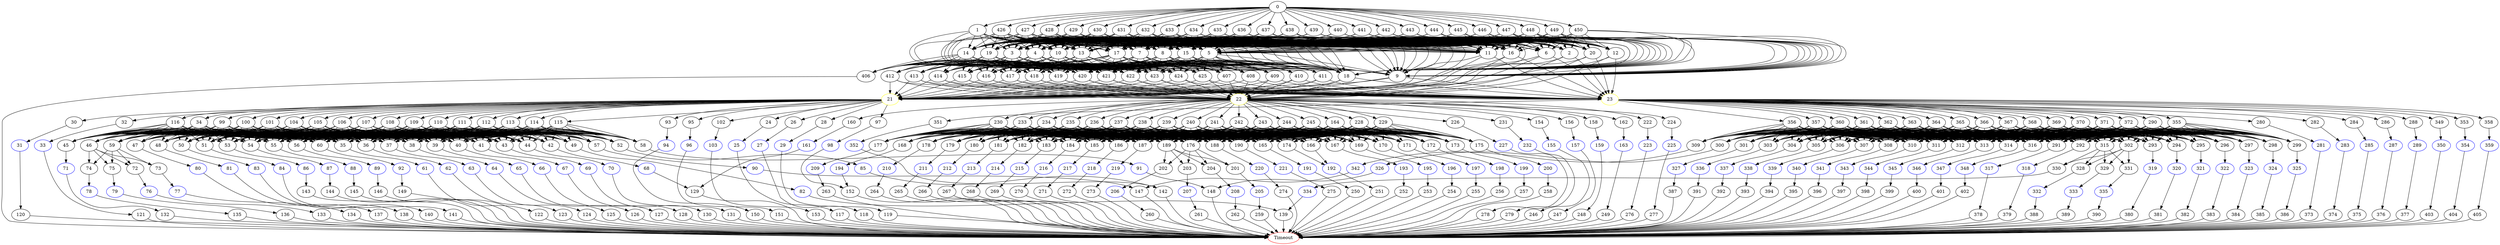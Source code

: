 digraph G {
	0 -> 1;
	0 -> 426;
	0 -> 427;
	0 -> 428;
	0 -> 429;
	0 -> 430;
	0 -> 431;
	0 -> 432;
	0 -> 433;
	0 -> 434;
	0 -> 435;
	0 -> 436;
	0 -> 437;
	0 -> 438;
	0 -> 439;
	0 -> 440;
	0 -> 441;
	0 -> 442;
	0 -> 443;
	0 -> 444;
	0 -> 445;
	0 -> 446;
	0 -> 447;
	0 -> 448;
	0 -> 449;
	0 -> 450;
	1 -> 2;
	1 -> 3;
	1 -> 4;
	1 -> 5;
	1 -> 6;
	1 -> 7;
	1 -> 8;
	1 -> 9;
	1 -> 10;
	1 -> 11;
	1 -> 12;
	1 -> 13;
	1 -> 14;
	1 -> 15;
	1 -> 16;
	1 -> 17;
	1 -> 18;
	1 -> 19;
	1 -> 20;
	2 -> "21";
21 [color=yellow];
	2 -> "22";
22 [color=yellow];
	2 -> "23";
23 [color=yellow];
	3 -> 406;
	3 -> 407;
	3 -> 408;
	3 -> 409;
	3 -> 410;
	3 -> 411;
	3 -> 412;
	3 -> 413;
	3 -> 414;
	3 -> 415;
	3 -> 416;
	3 -> 417;
	3 -> 418;
	3 -> 419;
	3 -> 420;
	3 -> 421;
	3 -> 422;
	3 -> 423;
	3 -> 424;
	3 -> 425;
	4 -> 406;
	4 -> 407;
	4 -> 408;
	4 -> 409;
	4 -> 410;
	4 -> 411;
	4 -> 412;
	4 -> 413;
	4 -> 414;
	4 -> 415;
	4 -> 416;
	4 -> 417;
	4 -> 418;
	4 -> 419;
	4 -> 420;
	4 -> 421;
	4 -> 422;
	4 -> 423;
	4 -> 424;
	4 -> 425;
	5 -> 9;
	5 -> 18;
	5 -> 406;
	5 -> 407;
	5 -> 408;
	5 -> 409;
	5 -> 410;
	5 -> 411;
	5 -> 412;
	5 -> 413;
	5 -> 414;
	5 -> 415;
	5 -> 416;
	5 -> 417;
	5 -> 418;
	5 -> 419;
	5 -> 420;
	5 -> 421;
	5 -> 422;
	5 -> 423;
	5 -> 424;
	5 -> 425;
	6 -> "21";
21 [color=yellow];
	6 -> "22";
22 [color=yellow];
	6 -> "23";
23 [color=yellow];
	7 -> 9;
	7 -> 18;
	7 -> 406;
	7 -> 407;
	7 -> 408;
	7 -> 409;
	7 -> 410;
	7 -> 411;
	7 -> 412;
	7 -> 413;
	7 -> 414;
	7 -> 415;
	7 -> 416;
	7 -> 417;
	7 -> 418;
	7 -> 419;
	7 -> 420;
	7 -> 421;
	7 -> 422;
	7 -> 423;
	7 -> 424;
	7 -> 425;
	8 -> 9;
	8 -> 18;
	8 -> 406;
	8 -> 407;
	8 -> 408;
	8 -> 409;
	8 -> 410;
	8 -> 411;
	8 -> 412;
	8 -> 413;
	8 -> 414;
	8 -> 415;
	8 -> 416;
	8 -> 417;
	8 -> 418;
	8 -> 419;
	8 -> 420;
	8 -> 421;
	8 -> 422;
	8 -> 423;
	8 -> 424;
	8 -> 425;
	9 -> "21";
21 [color=yellow];
	9 -> "22";
22 [color=yellow];
	9 -> "23";
23 [color=yellow];
	10 -> 406;
	10 -> 407;
	10 -> 408;
	10 -> 409;
	10 -> 410;
	10 -> 411;
	10 -> 412;
	10 -> 413;
	10 -> 414;
	10 -> 415;
	10 -> 416;
	10 -> 417;
	10 -> 418;
	10 -> 419;
	10 -> 420;
	10 -> 421;
	10 -> 422;
	10 -> 423;
	10 -> 424;
	10 -> 425;
	11 -> "21";
21 [color=yellow];
	11 -> "22";
22 [color=yellow];
	11 -> "23";
23 [color=yellow];
	12 -> "21";
21 [color=yellow];
	12 -> "22";
22 [color=yellow];
	12 -> "23";
23 [color=yellow];
	13 -> 406;
	13 -> 407;
	13 -> 408;
	13 -> 409;
	13 -> 410;
	13 -> 411;
	13 -> 412;
	13 -> 413;
	13 -> 414;
	13 -> 415;
	13 -> 416;
	13 -> 417;
	13 -> 418;
	13 -> 419;
	13 -> 420;
	13 -> 421;
	13 -> 422;
	13 -> 423;
	13 -> 424;
	13 -> 425;
	14 -> 406;
	14 -> 407;
	14 -> 408;
	14 -> 409;
	14 -> 410;
	14 -> 411;
	14 -> 412;
	14 -> 413;
	14 -> 414;
	14 -> 415;
	14 -> 416;
	14 -> 417;
	14 -> 418;
	14 -> 419;
	14 -> 420;
	14 -> 421;
	14 -> 422;
	14 -> 423;
	14 -> 424;
	14 -> 425;
	15 -> 9;
	15 -> 18;
	15 -> 406;
	15 -> 407;
	15 -> 408;
	15 -> 409;
	15 -> 410;
	15 -> 411;
	15 -> 412;
	15 -> 413;
	15 -> 414;
	15 -> 415;
	15 -> 416;
	15 -> 417;
	15 -> 418;
	15 -> 419;
	15 -> 420;
	15 -> 421;
	15 -> 422;
	15 -> 423;
	15 -> 424;
	15 -> 425;
	16 -> "21";
21 [color=yellow];
	16 -> "22";
22 [color=yellow];
	16 -> "23";
23 [color=yellow];
	17 -> 9;
	17 -> 18;
	17 -> 406;
	17 -> 407;
	17 -> 408;
	17 -> 409;
	17 -> 410;
	17 -> 411;
	17 -> 412;
	17 -> 413;
	17 -> 414;
	17 -> 415;
	17 -> 416;
	17 -> 417;
	17 -> 418;
	17 -> 419;
	17 -> 420;
	17 -> 421;
	17 -> 422;
	17 -> 423;
	17 -> 424;
	17 -> 425;
	18 -> "21";
21 [color=yellow];
	18 -> "22";
22 [color=yellow];
	18 -> "23";
23 [color=yellow];
	19 -> 406;
	19 -> 407;
	19 -> 408;
	19 -> 409;
	19 -> 410;
	19 -> 411;
	19 -> 412;
	19 -> 413;
	19 -> 414;
	19 -> 415;
	19 -> 416;
	19 -> 417;
	19 -> 418;
	19 -> 419;
	19 -> 420;
	19 -> 421;
	19 -> 422;
	19 -> 423;
	19 -> 424;
	19 -> 425;
	20 -> "21";
21 [color=yellow];
	20 -> "22";
22 [color=yellow];
	20 -> "23";
23 [color=yellow];
	21 -> 24;
	21 -> 26;
	21 -> 28;
	21 -> 30;
	21 -> 32;
	21 -> 34;
	21 -> 93;
	21 -> 95;
	21 -> 97;
	21 -> 99;
	21 -> 100;
	21 -> 101;
	21 -> 102;
	21 -> 104;
	21 -> 105;
	21 -> 106;
	21 -> 107;
	21 -> 108;
	21 -> 109;
	21 -> 110;
	21 -> 111;
	21 -> 112;
	21 -> 113;
	21 -> 114;
	21 -> 115;
	21 -> 116;
	22 -> 154;
	22 -> 156;
	22 -> 158;
	22 -> 160;
	22 -> 162;
	22 -> 164;
	22 -> 222;
	22 -> 224;
	22 -> 226;
	22 -> 228;
	22 -> 229;
	22 -> 230;
	22 -> 231;
	22 -> 233;
	22 -> 234;
	22 -> 235;
	22 -> 236;
	22 -> 237;
	22 -> 238;
	22 -> 239;
	22 -> 240;
	22 -> 241;
	22 -> 242;
	22 -> 243;
	22 -> 244;
	22 -> 245;
	23 -> 280;
	23 -> 282;
	23 -> 284;
	23 -> 286;
	23 -> 288;
	23 -> 290;
	23 -> 349;
	23 -> 351;
	23 -> 353;
	23 -> 355;
	23 -> 356;
	23 -> 357;
	23 -> 358;
	23 -> 360;
	23 -> 361;
	23 -> 362;
	23 -> 363;
	23 -> 364;
	23 -> 365;
	23 -> 366;
	23 -> 367;
	23 -> 368;
	23 -> 369;
	23 -> 370;
	23 -> 371;
	23 -> 372;
	24 -> "25";
25 [color=blue];
	25 -> 117;
	26 -> "27";
27 [color=blue];
	27 -> 118;
	28 -> "29";
29 [color=blue];
	29 -> 119;
	30 -> "31";
31 [color=blue];
	31 -> 120;
	32 -> "33";
33 [color=blue];
	33 -> 121;
	34 -> 35;
	34 -> 36;
	34 -> 37;
	34 -> 38;
	34 -> 39;
	34 -> 40;
	34 -> 41;
	34 -> 42;
	34 -> 43;
	34 -> 44;
	34 -> 45;
	34 -> 46;
	34 -> 47;
	34 -> 48;
	34 -> 49;
	34 -> 50;
	34 -> 51;
	34 -> 52;
	34 -> 53;
	34 -> 54;
	34 -> 55;
	34 -> 56;
	34 -> 57;
	34 -> 58;
	34 -> 59;
	34 -> 60;
	35 -> "61";
61 [color=blue];
	36 -> "62";
62 [color=blue];
	37 -> "63";
63 [color=blue];
	38 -> "64";
64 [color=blue];
	39 -> "65";
65 [color=blue];
	40 -> "66";
66 [color=blue];
	41 -> "67";
67 [color=blue];
	42 -> "68";
68 [color=blue];
	43 -> "69";
69 [color=blue];
	44 -> "70";
70 [color=blue];
	45 -> "71";
71 [color=blue];
	46 -> 72;
	46 -> 73;
	46 -> 74;
	46 -> 75;
	47 -> "80";
80 [color=blue];
	48 -> "81";
81 [color=blue];
	49 -> "82";
82 [color=blue];
	50 -> "83";
83 [color=blue];
	51 -> "84";
84 [color=blue];
	52 -> "85";
85 [color=blue];
	53 -> "86";
86 [color=blue];
	54 -> "87";
87 [color=blue];
	55 -> "88";
88 [color=blue];
	56 -> "89";
89 [color=blue];
	57 -> "90";
90 [color=blue];
	58 -> "91";
91 [color=blue];
	59 -> 72;
	59 -> 73;
	59 -> 74;
	59 -> 75;
	60 -> "92";
92 [color=blue];
	61 -> 122;
	62 -> 123;
	63 -> 124;
	64 -> 125;
	65 -> 126;
	66 -> 127;
	67 -> 128;
	68 -> 129;
	69 -> 130;
	70 -> 131;
	71 -> 132;
	72 -> "76";
76 [color=blue];
	73 -> "77";
77 [color=blue];
	74 -> "78";
78 [color=blue];
	75 -> "79";
79 [color=blue];
	76 -> 133;
	77 -> 134;
	78 -> 135;
	79 -> 136;
	80 -> 137;
	81 -> 138;
	82 -> 139;
	83 -> 140;
	84 -> 141;
	85 -> 142;
	86 -> 143;
	87 -> 144;
	88 -> 145;
	89 -> 146;
	90 -> 147;
	91 -> 148;
	92 -> 149;
	93 -> "94";
94 [color=blue];
	94 -> 150;
	95 -> "96";
96 [color=blue];
	96 -> 151;
	97 -> "98";
98 [color=blue];
	98 -> 152;
	99 -> 35;
	99 -> 36;
	99 -> 37;
	99 -> 38;
	99 -> 39;
	99 -> 40;
	99 -> 41;
	99 -> 42;
	99 -> 43;
	99 -> 44;
	99 -> 45;
	99 -> 46;
	99 -> 47;
	99 -> 48;
	99 -> 49;
	99 -> 50;
	99 -> 51;
	99 -> 52;
	99 -> 53;
	99 -> 54;
	99 -> 55;
	99 -> 56;
	99 -> 57;
	99 -> 58;
	99 -> 59;
	99 -> 60;
	100 -> 35;
	100 -> 36;
	100 -> 37;
	100 -> 38;
	100 -> 39;
	100 -> 40;
	100 -> 41;
	100 -> 42;
	100 -> 43;
	100 -> 44;
	100 -> 45;
	100 -> 46;
	100 -> 47;
	100 -> 48;
	100 -> 49;
	100 -> 50;
	100 -> 51;
	100 -> 52;
	100 -> 53;
	100 -> 54;
	100 -> 55;
	100 -> 56;
	100 -> 57;
	100 -> 58;
	100 -> 59;
	100 -> 60;
	101 -> 35;
	101 -> 36;
	101 -> 37;
	101 -> 38;
	101 -> 39;
	101 -> 40;
	101 -> 41;
	101 -> 42;
	101 -> 43;
	101 -> 44;
	101 -> 45;
	101 -> 46;
	101 -> 47;
	101 -> 48;
	101 -> 49;
	101 -> 50;
	101 -> 51;
	101 -> 52;
	101 -> 53;
	101 -> 54;
	101 -> 55;
	101 -> 56;
	101 -> 57;
	101 -> 58;
	101 -> 59;
	101 -> 60;
	102 -> "103";
103 [color=blue];
	103 -> 153;
	104 -> 35;
	104 -> 36;
	104 -> 37;
	104 -> 38;
	104 -> 39;
	104 -> 40;
	104 -> 41;
	104 -> 42;
	104 -> 43;
	104 -> 44;
	104 -> 45;
	104 -> 46;
	104 -> 47;
	104 -> 48;
	104 -> 49;
	104 -> 50;
	104 -> 51;
	104 -> 52;
	104 -> 53;
	104 -> 54;
	104 -> 55;
	104 -> 56;
	104 -> 57;
	104 -> 58;
	104 -> 59;
	104 -> 60;
	105 -> 35;
	105 -> 36;
	105 -> 37;
	105 -> 38;
	105 -> 39;
	105 -> 40;
	105 -> 41;
	105 -> 42;
	105 -> 43;
	105 -> 44;
	105 -> 45;
	105 -> 46;
	105 -> 47;
	105 -> 48;
	105 -> 49;
	105 -> 50;
	105 -> 51;
	105 -> 52;
	105 -> 53;
	105 -> 54;
	105 -> 55;
	105 -> 56;
	105 -> 57;
	105 -> 58;
	105 -> 59;
	105 -> 60;
	106 -> 35;
	106 -> 36;
	106 -> 37;
	106 -> 38;
	106 -> 39;
	106 -> 40;
	106 -> 41;
	106 -> 42;
	106 -> 43;
	106 -> 44;
	106 -> 45;
	106 -> 46;
	106 -> 47;
	106 -> 48;
	106 -> 49;
	106 -> 50;
	106 -> 51;
	106 -> 52;
	106 -> 53;
	106 -> 54;
	106 -> 55;
	106 -> 56;
	106 -> 57;
	106 -> 58;
	106 -> 59;
	106 -> 60;
	107 -> 35;
	107 -> 36;
	107 -> 37;
	107 -> 38;
	107 -> 39;
	107 -> 40;
	107 -> 41;
	107 -> 42;
	107 -> 43;
	107 -> 44;
	107 -> 45;
	107 -> 46;
	107 -> 47;
	107 -> 48;
	107 -> 49;
	107 -> 50;
	107 -> 51;
	107 -> 52;
	107 -> 53;
	107 -> 54;
	107 -> 55;
	107 -> 56;
	107 -> 57;
	107 -> 58;
	107 -> 59;
	107 -> 60;
	108 -> 35;
	108 -> 36;
	108 -> 37;
	108 -> 38;
	108 -> 39;
	108 -> 40;
	108 -> 41;
	108 -> 42;
	108 -> 43;
	108 -> 44;
	108 -> 45;
	108 -> 46;
	108 -> 47;
	108 -> 48;
	108 -> 49;
	108 -> 50;
	108 -> 51;
	108 -> 52;
	108 -> 53;
	108 -> 54;
	108 -> 55;
	108 -> 56;
	108 -> 57;
	108 -> 58;
	108 -> 59;
	108 -> 60;
	109 -> 35;
	109 -> 36;
	109 -> 37;
	109 -> 38;
	109 -> 39;
	109 -> 40;
	109 -> 41;
	109 -> 42;
	109 -> 43;
	109 -> 44;
	109 -> 45;
	109 -> 46;
	109 -> 47;
	109 -> 48;
	109 -> 49;
	109 -> 50;
	109 -> 51;
	109 -> 52;
	109 -> 53;
	109 -> 54;
	109 -> 55;
	109 -> 56;
	109 -> 57;
	109 -> 58;
	109 -> 59;
	109 -> 60;
	110 -> 35;
	110 -> 36;
	110 -> 37;
	110 -> 38;
	110 -> 39;
	110 -> 40;
	110 -> 41;
	110 -> 42;
	110 -> 43;
	110 -> 44;
	110 -> 45;
	110 -> 46;
	110 -> 47;
	110 -> 48;
	110 -> 49;
	110 -> 50;
	110 -> 51;
	110 -> 52;
	110 -> 53;
	110 -> 54;
	110 -> 55;
	110 -> 56;
	110 -> 57;
	110 -> 58;
	110 -> 59;
	110 -> 60;
	111 -> 35;
	111 -> 36;
	111 -> 37;
	111 -> 38;
	111 -> 39;
	111 -> 40;
	111 -> 41;
	111 -> 42;
	111 -> 43;
	111 -> 44;
	111 -> 45;
	111 -> 46;
	111 -> 47;
	111 -> 48;
	111 -> 49;
	111 -> 50;
	111 -> 51;
	111 -> 52;
	111 -> 53;
	111 -> 54;
	111 -> 55;
	111 -> 56;
	111 -> 57;
	111 -> 58;
	111 -> 59;
	111 -> 60;
	112 -> 35;
	112 -> 36;
	112 -> 37;
	112 -> 38;
	112 -> 39;
	112 -> 40;
	112 -> 41;
	112 -> 42;
	112 -> 43;
	112 -> 44;
	112 -> 45;
	112 -> 46;
	112 -> 47;
	112 -> 48;
	112 -> 49;
	112 -> 50;
	112 -> 51;
	112 -> 52;
	112 -> 53;
	112 -> 54;
	112 -> 55;
	112 -> 56;
	112 -> 57;
	112 -> 58;
	112 -> 59;
	112 -> 60;
	113 -> 35;
	113 -> 36;
	113 -> 37;
	113 -> 38;
	113 -> 39;
	113 -> 40;
	113 -> 41;
	113 -> 42;
	113 -> 43;
	113 -> 44;
	113 -> 45;
	113 -> 46;
	113 -> 47;
	113 -> 48;
	113 -> 49;
	113 -> 50;
	113 -> 51;
	113 -> 52;
	113 -> 53;
	113 -> 54;
	113 -> 55;
	113 -> 56;
	113 -> 57;
	113 -> 58;
	113 -> 59;
	113 -> 60;
	114 -> 35;
	114 -> 36;
	114 -> 37;
	114 -> 38;
	114 -> 39;
	114 -> 40;
	114 -> 41;
	114 -> 42;
	114 -> 43;
	114 -> 44;
	114 -> 45;
	114 -> 46;
	114 -> 47;
	114 -> 48;
	114 -> 49;
	114 -> 50;
	114 -> 51;
	114 -> 52;
	114 -> 53;
	114 -> 54;
	114 -> 55;
	114 -> 56;
	114 -> 57;
	114 -> 58;
	114 -> 59;
	114 -> 60;
	115 -> 35;
	115 -> 36;
	115 -> 37;
	115 -> 38;
	115 -> 39;
	115 -> 40;
	115 -> 41;
	115 -> 42;
	115 -> 43;
	115 -> 44;
	115 -> 45;
	115 -> 46;
	115 -> 47;
	115 -> 48;
	115 -> 49;
	115 -> 50;
	115 -> 51;
	115 -> 52;
	115 -> 53;
	115 -> 54;
	115 -> 55;
	115 -> 56;
	115 -> 57;
	115 -> 58;
	115 -> 59;
	115 -> 60;
	116 -> 35;
	116 -> 36;
	116 -> 37;
	116 -> 38;
	116 -> 39;
	116 -> 40;
	116 -> 41;
	116 -> 42;
	116 -> 43;
	116 -> 44;
	116 -> 45;
	116 -> 46;
	116 -> 47;
	116 -> 48;
	116 -> 49;
	116 -> 50;
	116 -> 51;
	116 -> 52;
	116 -> 53;
	116 -> 54;
	116 -> 55;
	116 -> 56;
	116 -> 57;
	116 -> 58;
	116 -> 59;
	116 -> 60;
	117 -> "Timeout";
Timeout [color=red];
	118 -> "Timeout";
Timeout [color=red];
	119 -> "Timeout";
Timeout [color=red];
	120 -> "Timeout";
Timeout [color=red];
	121 -> "Timeout";
Timeout [color=red];
	122 -> "Timeout";
Timeout [color=red];
	123 -> "Timeout";
Timeout [color=red];
	124 -> "Timeout";
Timeout [color=red];
	125 -> "Timeout";
Timeout [color=red];
	126 -> "Timeout";
Timeout [color=red];
	127 -> "Timeout";
Timeout [color=red];
	128 -> "Timeout";
Timeout [color=red];
	129 -> "Timeout";
Timeout [color=red];
	130 -> "Timeout";
Timeout [color=red];
	131 -> "Timeout";
Timeout [color=red];
	132 -> "Timeout";
Timeout [color=red];
	133 -> "Timeout";
Timeout [color=red];
	134 -> "Timeout";
Timeout [color=red];
	135 -> "Timeout";
Timeout [color=red];
	136 -> "Timeout";
Timeout [color=red];
	137 -> "Timeout";
Timeout [color=red];
	138 -> "Timeout";
Timeout [color=red];
	139 -> "Timeout";
Timeout [color=red];
	140 -> "Timeout";
Timeout [color=red];
	141 -> "Timeout";
Timeout [color=red];
	142 -> "Timeout";
Timeout [color=red];
	143 -> "Timeout";
Timeout [color=red];
	144 -> "Timeout";
Timeout [color=red];
	145 -> "Timeout";
Timeout [color=red];
	146 -> "Timeout";
Timeout [color=red];
	147 -> "Timeout";
Timeout [color=red];
	148 -> "Timeout";
Timeout [color=red];
	149 -> "Timeout";
Timeout [color=red];
	150 -> "Timeout";
Timeout [color=red];
	151 -> "Timeout";
Timeout [color=red];
	152 -> "Timeout";
Timeout [color=red];
	153 -> "Timeout";
Timeout [color=red];
	154 -> "155";
155 [color=blue];
	155 -> 246;
	156 -> "157";
157 [color=blue];
	157 -> 247;
	158 -> "159";
159 [color=blue];
	159 -> 248;
	160 -> "161";
161 [color=blue];
	161 -> 129;
	162 -> "163";
163 [color=blue];
	163 -> 249;
	164 -> 165;
	164 -> 166;
	164 -> 167;
	164 -> 168;
	164 -> 169;
	164 -> 170;
	164 -> 171;
	164 -> 172;
	164 -> 173;
	164 -> 174;
	164 -> 175;
	164 -> 176;
	164 -> 177;
	164 -> 178;
	164 -> 179;
	164 -> 180;
	164 -> 181;
	164 -> 182;
	164 -> 183;
	164 -> 184;
	164 -> 185;
	164 -> 186;
	164 -> 187;
	164 -> 188;
	164 -> 189;
	164 -> 190;
	165 -> "191";
191 [color=blue];
	166 -> "192";
192 [color=blue];
	167 -> "193";
193 [color=blue];
	168 -> "194";
194 [color=blue];
	169 -> "195";
195 [color=blue];
	170 -> "196";
196 [color=blue];
	171 -> "197";
197 [color=blue];
	172 -> "198";
198 [color=blue];
	173 -> "199";
199 [color=blue];
	174 -> "192";
192 [color=blue];
	175 -> "200";
200 [color=blue];
	176 -> 201;
	176 -> 202;
	176 -> 203;
	176 -> 204;
	177 -> "209";
209 [color=blue];
	178 -> "210";
210 [color=blue];
	179 -> "211";
211 [color=blue];
	180 -> "212";
212 [color=blue];
	181 -> "213";
213 [color=blue];
	182 -> "214";
214 [color=blue];
	183 -> "215";
215 [color=blue];
	184 -> "216";
216 [color=blue];
	185 -> "217";
217 [color=blue];
	186 -> "218";
218 [color=blue];
	187 -> "219";
219 [color=blue];
	188 -> "220";
220 [color=blue];
	189 -> 201;
	189 -> 202;
	189 -> 203;
	189 -> 204;
	190 -> "221";
221 [color=blue];
	191 -> 250;
	192 -> 251;
	193 -> 252;
	194 -> 152;
	195 -> 253;
	196 -> 254;
	197 -> 255;
	198 -> 256;
	199 -> 257;
	200 -> 258;
	201 -> "205";
205 [color=blue];
	202 -> "206";
206 [color=blue];
	203 -> "207";
207 [color=blue];
	204 -> "208";
208 [color=blue];
	205 -> 259;
	206 -> 260;
	207 -> 261;
	208 -> 262;
	209 -> 263;
	210 -> 264;
	211 -> 265;
	212 -> 266;
	213 -> 267;
	214 -> 268;
	215 -> 269;
	216 -> 270;
	217 -> 271;
	218 -> 272;
	219 -> 273;
	220 -> 274;
	221 -> 275;
	222 -> "223";
223 [color=blue];
	223 -> 276;
	224 -> "225";
225 [color=blue];
	225 -> 277;
	226 -> "227";
227 [color=blue];
	227 -> 278;
	228 -> 165;
	228 -> 166;
	228 -> 167;
	228 -> 168;
	228 -> 169;
	228 -> 170;
	228 -> 171;
	228 -> 172;
	228 -> 173;
	228 -> 174;
	228 -> 175;
	228 -> 176;
	228 -> 177;
	228 -> 178;
	228 -> 179;
	228 -> 180;
	228 -> 181;
	228 -> 182;
	228 -> 183;
	228 -> 184;
	228 -> 185;
	228 -> 186;
	228 -> 187;
	228 -> 188;
	228 -> 189;
	228 -> 190;
	229 -> 165;
	229 -> 166;
	229 -> 167;
	229 -> 168;
	229 -> 169;
	229 -> 170;
	229 -> 171;
	229 -> 172;
	229 -> 173;
	229 -> 174;
	229 -> 175;
	229 -> 176;
	229 -> 177;
	229 -> 178;
	229 -> 179;
	229 -> 180;
	229 -> 181;
	229 -> 182;
	229 -> 183;
	229 -> 184;
	229 -> 185;
	229 -> 186;
	229 -> 187;
	229 -> 188;
	229 -> 189;
	229 -> 190;
	230 -> 165;
	230 -> 166;
	230 -> 167;
	230 -> 168;
	230 -> 169;
	230 -> 170;
	230 -> 171;
	230 -> 172;
	230 -> 173;
	230 -> 174;
	230 -> 175;
	230 -> 176;
	230 -> 177;
	230 -> 178;
	230 -> 179;
	230 -> 180;
	230 -> 181;
	230 -> 182;
	230 -> 183;
	230 -> 184;
	230 -> 185;
	230 -> 186;
	230 -> 187;
	230 -> 188;
	230 -> 189;
	230 -> 190;
	231 -> "232";
232 [color=blue];
	232 -> 279;
	233 -> 165;
	233 -> 166;
	233 -> 167;
	233 -> 168;
	233 -> 169;
	233 -> 170;
	233 -> 171;
	233 -> 172;
	233 -> 173;
	233 -> 174;
	233 -> 175;
	233 -> 176;
	233 -> 177;
	233 -> 178;
	233 -> 179;
	233 -> 180;
	233 -> 181;
	233 -> 182;
	233 -> 183;
	233 -> 184;
	233 -> 185;
	233 -> 186;
	233 -> 187;
	233 -> 188;
	233 -> 189;
	233 -> 190;
	234 -> 165;
	234 -> 166;
	234 -> 167;
	234 -> 168;
	234 -> 169;
	234 -> 170;
	234 -> 171;
	234 -> 172;
	234 -> 173;
	234 -> 174;
	234 -> 175;
	234 -> 176;
	234 -> 177;
	234 -> 178;
	234 -> 179;
	234 -> 180;
	234 -> 181;
	234 -> 182;
	234 -> 183;
	234 -> 184;
	234 -> 185;
	234 -> 186;
	234 -> 187;
	234 -> 188;
	234 -> 189;
	234 -> 190;
	235 -> 165;
	235 -> 166;
	235 -> 167;
	235 -> 168;
	235 -> 169;
	235 -> 170;
	235 -> 171;
	235 -> 172;
	235 -> 173;
	235 -> 174;
	235 -> 175;
	235 -> 176;
	235 -> 177;
	235 -> 178;
	235 -> 179;
	235 -> 180;
	235 -> 181;
	235 -> 182;
	235 -> 183;
	235 -> 184;
	235 -> 185;
	235 -> 186;
	235 -> 187;
	235 -> 188;
	235 -> 189;
	235 -> 190;
	236 -> 165;
	236 -> 166;
	236 -> 167;
	236 -> 168;
	236 -> 169;
	236 -> 170;
	236 -> 171;
	236 -> 172;
	236 -> 173;
	236 -> 174;
	236 -> 175;
	236 -> 176;
	236 -> 177;
	236 -> 178;
	236 -> 179;
	236 -> 180;
	236 -> 181;
	236 -> 182;
	236 -> 183;
	236 -> 184;
	236 -> 185;
	236 -> 186;
	236 -> 187;
	236 -> 188;
	236 -> 189;
	236 -> 190;
	237 -> 165;
	237 -> 166;
	237 -> 167;
	237 -> 168;
	237 -> 169;
	237 -> 170;
	237 -> 171;
	237 -> 172;
	237 -> 173;
	237 -> 174;
	237 -> 175;
	237 -> 176;
	237 -> 177;
	237 -> 178;
	237 -> 179;
	237 -> 180;
	237 -> 181;
	237 -> 182;
	237 -> 183;
	237 -> 184;
	237 -> 185;
	237 -> 186;
	237 -> 187;
	237 -> 188;
	237 -> 189;
	237 -> 190;
	238 -> 165;
	238 -> 166;
	238 -> 167;
	238 -> 168;
	238 -> 169;
	238 -> 170;
	238 -> 171;
	238 -> 172;
	238 -> 173;
	238 -> 174;
	238 -> 175;
	238 -> 176;
	238 -> 177;
	238 -> 178;
	238 -> 179;
	238 -> 180;
	238 -> 181;
	238 -> 182;
	238 -> 183;
	238 -> 184;
	238 -> 185;
	238 -> 186;
	238 -> 187;
	238 -> 188;
	238 -> 189;
	238 -> 190;
	239 -> 165;
	239 -> 166;
	239 -> 167;
	239 -> 168;
	239 -> 169;
	239 -> 170;
	239 -> 171;
	239 -> 172;
	239 -> 173;
	239 -> 174;
	239 -> 175;
	239 -> 176;
	239 -> 177;
	239 -> 178;
	239 -> 179;
	239 -> 180;
	239 -> 181;
	239 -> 182;
	239 -> 183;
	239 -> 184;
	239 -> 185;
	239 -> 186;
	239 -> 187;
	239 -> 188;
	239 -> 189;
	239 -> 190;
	240 -> 165;
	240 -> 166;
	240 -> 167;
	240 -> 168;
	240 -> 169;
	240 -> 170;
	240 -> 171;
	240 -> 172;
	240 -> 173;
	240 -> 174;
	240 -> 175;
	240 -> 176;
	240 -> 177;
	240 -> 178;
	240 -> 179;
	240 -> 180;
	240 -> 181;
	240 -> 182;
	240 -> 183;
	240 -> 184;
	240 -> 185;
	240 -> 186;
	240 -> 187;
	240 -> 188;
	240 -> 189;
	240 -> 190;
	241 -> 165;
	241 -> 166;
	241 -> 167;
	241 -> 168;
	241 -> 169;
	241 -> 170;
	241 -> 171;
	241 -> 172;
	241 -> 173;
	241 -> 174;
	241 -> 175;
	241 -> 176;
	241 -> 177;
	241 -> 178;
	241 -> 179;
	241 -> 180;
	241 -> 181;
	241 -> 182;
	241 -> 183;
	241 -> 184;
	241 -> 185;
	241 -> 186;
	241 -> 187;
	241 -> 188;
	241 -> 189;
	241 -> 190;
	242 -> 165;
	242 -> 166;
	242 -> 167;
	242 -> 168;
	242 -> 169;
	242 -> 170;
	242 -> 171;
	242 -> 172;
	242 -> 173;
	242 -> 174;
	242 -> 175;
	242 -> 176;
	242 -> 177;
	242 -> 178;
	242 -> 179;
	242 -> 180;
	242 -> 181;
	242 -> 182;
	242 -> 183;
	242 -> 184;
	242 -> 185;
	242 -> 186;
	242 -> 187;
	242 -> 188;
	242 -> 189;
	242 -> 190;
	243 -> 165;
	243 -> 166;
	243 -> 167;
	243 -> 168;
	243 -> 169;
	243 -> 170;
	243 -> 171;
	243 -> 172;
	243 -> 173;
	243 -> 174;
	243 -> 175;
	243 -> 176;
	243 -> 177;
	243 -> 178;
	243 -> 179;
	243 -> 180;
	243 -> 181;
	243 -> 182;
	243 -> 183;
	243 -> 184;
	243 -> 185;
	243 -> 186;
	243 -> 187;
	243 -> 188;
	243 -> 189;
	243 -> 190;
	244 -> 165;
	244 -> 166;
	244 -> 167;
	244 -> 168;
	244 -> 169;
	244 -> 170;
	244 -> 171;
	244 -> 172;
	244 -> 173;
	244 -> 174;
	244 -> 175;
	244 -> 176;
	244 -> 177;
	244 -> 178;
	244 -> 179;
	244 -> 180;
	244 -> 181;
	244 -> 182;
	244 -> 183;
	244 -> 184;
	244 -> 185;
	244 -> 186;
	244 -> 187;
	244 -> 188;
	244 -> 189;
	244 -> 190;
	245 -> 165;
	245 -> 166;
	245 -> 167;
	245 -> 168;
	245 -> 169;
	245 -> 170;
	245 -> 171;
	245 -> 172;
	245 -> 173;
	245 -> 174;
	245 -> 175;
	245 -> 176;
	245 -> 177;
	245 -> 178;
	245 -> 179;
	245 -> 180;
	245 -> 181;
	245 -> 182;
	245 -> 183;
	245 -> 184;
	245 -> 185;
	245 -> 186;
	245 -> 187;
	245 -> 188;
	245 -> 189;
	245 -> 190;
	246 -> "Timeout";
Timeout [color=red];
	247 -> "Timeout";
Timeout [color=red];
	248 -> "Timeout";
Timeout [color=red];
	249 -> "Timeout";
Timeout [color=red];
	250 -> "Timeout";
Timeout [color=red];
	251 -> "Timeout";
Timeout [color=red];
	252 -> "Timeout";
Timeout [color=red];
	253 -> "Timeout";
Timeout [color=red];
	254 -> "Timeout";
Timeout [color=red];
	255 -> "Timeout";
Timeout [color=red];
	256 -> "Timeout";
Timeout [color=red];
	257 -> "Timeout";
Timeout [color=red];
	258 -> "Timeout";
Timeout [color=red];
	259 -> "Timeout";
Timeout [color=red];
	260 -> "Timeout";
Timeout [color=red];
	261 -> "Timeout";
Timeout [color=red];
	262 -> "Timeout";
Timeout [color=red];
	263 -> "Timeout";
Timeout [color=red];
	264 -> "Timeout";
Timeout [color=red];
	265 -> "Timeout";
Timeout [color=red];
	266 -> "Timeout";
Timeout [color=red];
	267 -> "Timeout";
Timeout [color=red];
	268 -> "Timeout";
Timeout [color=red];
	269 -> "Timeout";
Timeout [color=red];
	270 -> "Timeout";
Timeout [color=red];
	271 -> "Timeout";
Timeout [color=red];
	272 -> "Timeout";
Timeout [color=red];
	273 -> "Timeout";
Timeout [color=red];
	274 -> "Timeout";
Timeout [color=red];
	275 -> "Timeout";
Timeout [color=red];
	276 -> "Timeout";
Timeout [color=red];
	277 -> "Timeout";
Timeout [color=red];
	278 -> "Timeout";
Timeout [color=red];
	279 -> "Timeout";
Timeout [color=red];
	280 -> "281";
281 [color=blue];
	281 -> 373;
	282 -> "283";
283 [color=blue];
	283 -> 374;
	284 -> "285";
285 [color=blue];
	285 -> 375;
	286 -> "287";
287 [color=blue];
	287 -> 376;
	288 -> "289";
289 [color=blue];
	289 -> 377;
	290 -> 291;
	290 -> 292;
	290 -> 293;
	290 -> 294;
	290 -> 295;
	290 -> 296;
	290 -> 297;
	290 -> 298;
	290 -> 299;
	290 -> 300;
	290 -> 301;
	290 -> 302;
	290 -> 303;
	290 -> 304;
	290 -> 305;
	290 -> 306;
	290 -> 307;
	290 -> 308;
	290 -> 309;
	290 -> 310;
	290 -> 311;
	290 -> 312;
	290 -> 313;
	290 -> 314;
	290 -> 315;
	290 -> 316;
	291 -> "317";
317 [color=blue];
	292 -> "318";
318 [color=blue];
	293 -> "319";
319 [color=blue];
	294 -> "320";
320 [color=blue];
	295 -> "321";
321 [color=blue];
	296 -> "322";
322 [color=blue];
	297 -> "323";
323 [color=blue];
	298 -> "324";
324 [color=blue];
	299 -> "325";
325 [color=blue];
	300 -> "326";
326 [color=blue];
	301 -> "327";
327 [color=blue];
	302 -> 328;
	302 -> 329;
	302 -> 330;
	302 -> 331;
	303 -> "336";
336 [color=blue];
	304 -> "337";
337 [color=blue];
	305 -> "338";
338 [color=blue];
	306 -> "339";
339 [color=blue];
	307 -> "340";
340 [color=blue];
	308 -> "341";
341 [color=blue];
	309 -> "342";
342 [color=blue];
	310 -> "343";
343 [color=blue];
	311 -> "344";
344 [color=blue];
	312 -> "345";
345 [color=blue];
	313 -> "346";
346 [color=blue];
	314 -> "347";
347 [color=blue];
	315 -> 328;
	315 -> 329;
	315 -> 330;
	315 -> 331;
	316 -> "348";
348 [color=blue];
	317 -> 378;
	318 -> 379;
	319 -> 380;
	320 -> 381;
	321 -> 382;
	322 -> 383;
	323 -> 384;
	324 -> 385;
	325 -> 386;
	326 -> 148;
	327 -> 387;
	328 -> "332";
332 [color=blue];
	329 -> "333";
333 [color=blue];
	330 -> "334";
334 [color=blue];
	331 -> "335";
335 [color=blue];
	332 -> 388;
	333 -> 389;
	334 -> 139;
	335 -> 390;
	336 -> 391;
	337 -> 392;
	338 -> 393;
	339 -> 394;
	340 -> 395;
	341 -> 396;
	342 -> 147;
	343 -> 397;
	344 -> 398;
	345 -> 399;
	346 -> 400;
	347 -> 401;
	348 -> 402;
	349 -> "350";
350 [color=blue];
	350 -> 403;
	351 -> "352";
352 [color=blue];
	352 -> 142;
	353 -> "354";
354 [color=blue];
	354 -> 404;
	355 -> 291;
	355 -> 292;
	355 -> 293;
	355 -> 294;
	355 -> 295;
	355 -> 296;
	355 -> 297;
	355 -> 298;
	355 -> 299;
	355 -> 300;
	355 -> 301;
	355 -> 302;
	355 -> 303;
	355 -> 304;
	355 -> 305;
	355 -> 306;
	355 -> 307;
	355 -> 308;
	355 -> 309;
	355 -> 310;
	355 -> 311;
	355 -> 312;
	355 -> 313;
	355 -> 314;
	355 -> 315;
	355 -> 316;
	356 -> 291;
	356 -> 292;
	356 -> 293;
	356 -> 294;
	356 -> 295;
	356 -> 296;
	356 -> 297;
	356 -> 298;
	356 -> 299;
	356 -> 300;
	356 -> 301;
	356 -> 302;
	356 -> 303;
	356 -> 304;
	356 -> 305;
	356 -> 306;
	356 -> 307;
	356 -> 308;
	356 -> 309;
	356 -> 310;
	356 -> 311;
	356 -> 312;
	356 -> 313;
	356 -> 314;
	356 -> 315;
	356 -> 316;
	357 -> 291;
	357 -> 292;
	357 -> 293;
	357 -> 294;
	357 -> 295;
	357 -> 296;
	357 -> 297;
	357 -> 298;
	357 -> 299;
	357 -> 300;
	357 -> 301;
	357 -> 302;
	357 -> 303;
	357 -> 304;
	357 -> 305;
	357 -> 306;
	357 -> 307;
	357 -> 308;
	357 -> 309;
	357 -> 310;
	357 -> 311;
	357 -> 312;
	357 -> 313;
	357 -> 314;
	357 -> 315;
	357 -> 316;
	358 -> "359";
359 [color=blue];
	359 -> 405;
	360 -> 291;
	360 -> 292;
	360 -> 293;
	360 -> 294;
	360 -> 295;
	360 -> 296;
	360 -> 297;
	360 -> 298;
	360 -> 299;
	360 -> 300;
	360 -> 301;
	360 -> 302;
	360 -> 303;
	360 -> 304;
	360 -> 305;
	360 -> 306;
	360 -> 307;
	360 -> 308;
	360 -> 309;
	360 -> 310;
	360 -> 311;
	360 -> 312;
	360 -> 313;
	360 -> 314;
	360 -> 315;
	360 -> 316;
	361 -> 291;
	361 -> 292;
	361 -> 293;
	361 -> 294;
	361 -> 295;
	361 -> 296;
	361 -> 297;
	361 -> 298;
	361 -> 299;
	361 -> 300;
	361 -> 301;
	361 -> 302;
	361 -> 303;
	361 -> 304;
	361 -> 305;
	361 -> 306;
	361 -> 307;
	361 -> 308;
	361 -> 309;
	361 -> 310;
	361 -> 311;
	361 -> 312;
	361 -> 313;
	361 -> 314;
	361 -> 315;
	361 -> 316;
	362 -> 291;
	362 -> 292;
	362 -> 293;
	362 -> 294;
	362 -> 295;
	362 -> 296;
	362 -> 297;
	362 -> 298;
	362 -> 299;
	362 -> 300;
	362 -> 301;
	362 -> 302;
	362 -> 303;
	362 -> 304;
	362 -> 305;
	362 -> 306;
	362 -> 307;
	362 -> 308;
	362 -> 309;
	362 -> 310;
	362 -> 311;
	362 -> 312;
	362 -> 313;
	362 -> 314;
	362 -> 315;
	362 -> 316;
	363 -> 291;
	363 -> 292;
	363 -> 293;
	363 -> 294;
	363 -> 295;
	363 -> 296;
	363 -> 297;
	363 -> 298;
	363 -> 299;
	363 -> 300;
	363 -> 301;
	363 -> 302;
	363 -> 303;
	363 -> 304;
	363 -> 305;
	363 -> 306;
	363 -> 307;
	363 -> 308;
	363 -> 309;
	363 -> 310;
	363 -> 311;
	363 -> 312;
	363 -> 313;
	363 -> 314;
	363 -> 315;
	363 -> 316;
	364 -> 291;
	364 -> 292;
	364 -> 293;
	364 -> 294;
	364 -> 295;
	364 -> 296;
	364 -> 297;
	364 -> 298;
	364 -> 299;
	364 -> 300;
	364 -> 301;
	364 -> 302;
	364 -> 303;
	364 -> 304;
	364 -> 305;
	364 -> 306;
	364 -> 307;
	364 -> 308;
	364 -> 309;
	364 -> 310;
	364 -> 311;
	364 -> 312;
	364 -> 313;
	364 -> 314;
	364 -> 315;
	364 -> 316;
	365 -> 291;
	365 -> 292;
	365 -> 293;
	365 -> 294;
	365 -> 295;
	365 -> 296;
	365 -> 297;
	365 -> 298;
	365 -> 299;
	365 -> 300;
	365 -> 301;
	365 -> 302;
	365 -> 303;
	365 -> 304;
	365 -> 305;
	365 -> 306;
	365 -> 307;
	365 -> 308;
	365 -> 309;
	365 -> 310;
	365 -> 311;
	365 -> 312;
	365 -> 313;
	365 -> 314;
	365 -> 315;
	365 -> 316;
	366 -> 291;
	366 -> 292;
	366 -> 293;
	366 -> 294;
	366 -> 295;
	366 -> 296;
	366 -> 297;
	366 -> 298;
	366 -> 299;
	366 -> 300;
	366 -> 301;
	366 -> 302;
	366 -> 303;
	366 -> 304;
	366 -> 305;
	366 -> 306;
	366 -> 307;
	366 -> 308;
	366 -> 309;
	366 -> 310;
	366 -> 311;
	366 -> 312;
	366 -> 313;
	366 -> 314;
	366 -> 315;
	366 -> 316;
	367 -> 291;
	367 -> 292;
	367 -> 293;
	367 -> 294;
	367 -> 295;
	367 -> 296;
	367 -> 297;
	367 -> 298;
	367 -> 299;
	367 -> 300;
	367 -> 301;
	367 -> 302;
	367 -> 303;
	367 -> 304;
	367 -> 305;
	367 -> 306;
	367 -> 307;
	367 -> 308;
	367 -> 309;
	367 -> 310;
	367 -> 311;
	367 -> 312;
	367 -> 313;
	367 -> 314;
	367 -> 315;
	367 -> 316;
	368 -> 291;
	368 -> 292;
	368 -> 293;
	368 -> 294;
	368 -> 295;
	368 -> 296;
	368 -> 297;
	368 -> 298;
	368 -> 299;
	368 -> 300;
	368 -> 301;
	368 -> 302;
	368 -> 303;
	368 -> 304;
	368 -> 305;
	368 -> 306;
	368 -> 307;
	368 -> 308;
	368 -> 309;
	368 -> 310;
	368 -> 311;
	368 -> 312;
	368 -> 313;
	368 -> 314;
	368 -> 315;
	368 -> 316;
	369 -> 291;
	369 -> 292;
	369 -> 293;
	369 -> 294;
	369 -> 295;
	369 -> 296;
	369 -> 297;
	369 -> 298;
	369 -> 299;
	369 -> 300;
	369 -> 301;
	369 -> 302;
	369 -> 303;
	369 -> 304;
	369 -> 305;
	369 -> 306;
	369 -> 307;
	369 -> 308;
	369 -> 309;
	369 -> 310;
	369 -> 311;
	369 -> 312;
	369 -> 313;
	369 -> 314;
	369 -> 315;
	369 -> 316;
	370 -> 291;
	370 -> 292;
	370 -> 293;
	370 -> 294;
	370 -> 295;
	370 -> 296;
	370 -> 297;
	370 -> 298;
	370 -> 299;
	370 -> 300;
	370 -> 301;
	370 -> 302;
	370 -> 303;
	370 -> 304;
	370 -> 305;
	370 -> 306;
	370 -> 307;
	370 -> 308;
	370 -> 309;
	370 -> 310;
	370 -> 311;
	370 -> 312;
	370 -> 313;
	370 -> 314;
	370 -> 315;
	370 -> 316;
	371 -> 291;
	371 -> 292;
	371 -> 293;
	371 -> 294;
	371 -> 295;
	371 -> 296;
	371 -> 297;
	371 -> 298;
	371 -> 299;
	371 -> 300;
	371 -> 301;
	371 -> 302;
	371 -> 303;
	371 -> 304;
	371 -> 305;
	371 -> 306;
	371 -> 307;
	371 -> 308;
	371 -> 309;
	371 -> 310;
	371 -> 311;
	371 -> 312;
	371 -> 313;
	371 -> 314;
	371 -> 315;
	371 -> 316;
	372 -> 291;
	372 -> 292;
	372 -> 293;
	372 -> 294;
	372 -> 295;
	372 -> 296;
	372 -> 297;
	372 -> 298;
	372 -> 299;
	372 -> 300;
	372 -> 301;
	372 -> 302;
	372 -> 303;
	372 -> 304;
	372 -> 305;
	372 -> 306;
	372 -> 307;
	372 -> 308;
	372 -> 309;
	372 -> 310;
	372 -> 311;
	372 -> 312;
	372 -> 313;
	372 -> 314;
	372 -> 315;
	372 -> 316;
	373 -> "Timeout";
Timeout [color=red];
	374 -> "Timeout";
Timeout [color=red];
	375 -> "Timeout";
Timeout [color=red];
	376 -> "Timeout";
Timeout [color=red];
	377 -> "Timeout";
Timeout [color=red];
	378 -> "Timeout";
Timeout [color=red];
	379 -> "Timeout";
Timeout [color=red];
	380 -> "Timeout";
Timeout [color=red];
	381 -> "Timeout";
Timeout [color=red];
	382 -> "Timeout";
Timeout [color=red];
	383 -> "Timeout";
Timeout [color=red];
	384 -> "Timeout";
Timeout [color=red];
	385 -> "Timeout";
Timeout [color=red];
	386 -> "Timeout";
Timeout [color=red];
	387 -> "Timeout";
Timeout [color=red];
	388 -> "Timeout";
Timeout [color=red];
	389 -> "Timeout";
Timeout [color=red];
	390 -> "Timeout";
Timeout [color=red];
	391 -> "Timeout";
Timeout [color=red];
	392 -> "Timeout";
Timeout [color=red];
	393 -> "Timeout";
Timeout [color=red];
	394 -> "Timeout";
Timeout [color=red];
	395 -> "Timeout";
Timeout [color=red];
	396 -> "Timeout";
Timeout [color=red];
	397 -> "Timeout";
Timeout [color=red];
	398 -> "Timeout";
Timeout [color=red];
	399 -> "Timeout";
Timeout [color=red];
	400 -> "Timeout";
Timeout [color=red];
	401 -> "Timeout";
Timeout [color=red];
	402 -> "Timeout";
Timeout [color=red];
	403 -> "Timeout";
Timeout [color=red];
	404 -> "Timeout";
Timeout [color=red];
	405 -> "Timeout";
Timeout [color=red];
	406 -> "Timeout";
Timeout [color=red];
	407 -> "21";
21 [color=yellow];
	407 -> "22";
22 [color=yellow];
	407 -> "23";
23 [color=yellow];
	408 -> "21";
21 [color=yellow];
	408 -> "22";
22 [color=yellow];
	408 -> "23";
23 [color=yellow];
	409 -> "21";
21 [color=yellow];
	409 -> "22";
22 [color=yellow];
	409 -> "23";
23 [color=yellow];
	410 -> "21";
21 [color=yellow];
	410 -> "22";
22 [color=yellow];
	410 -> "23";
23 [color=yellow];
	411 -> "21";
21 [color=yellow];
	411 -> "22";
22 [color=yellow];
	411 -> "23";
23 [color=yellow];
	412 -> "21";
21 [color=yellow];
	412 -> "22";
22 [color=yellow];
	412 -> "23";
23 [color=yellow];
	413 -> "21";
21 [color=yellow];
	413 -> "22";
22 [color=yellow];
	413 -> "23";
23 [color=yellow];
	414 -> "21";
21 [color=yellow];
	414 -> "22";
22 [color=yellow];
	414 -> "23";
23 [color=yellow];
	415 -> "21";
21 [color=yellow];
	415 -> "22";
22 [color=yellow];
	415 -> "23";
23 [color=yellow];
	416 -> "21";
21 [color=yellow];
	416 -> "22";
22 [color=yellow];
	416 -> "23";
23 [color=yellow];
	417 -> "21";
21 [color=yellow];
	417 -> "22";
22 [color=yellow];
	417 -> "23";
23 [color=yellow];
	418 -> "21";
21 [color=yellow];
	418 -> "22";
22 [color=yellow];
	418 -> "23";
23 [color=yellow];
	419 -> "21";
21 [color=yellow];
	419 -> "22";
22 [color=yellow];
	419 -> "23";
23 [color=yellow];
	420 -> "21";
21 [color=yellow];
	420 -> "22";
22 [color=yellow];
	420 -> "23";
23 [color=yellow];
	421 -> "21";
21 [color=yellow];
	421 -> "22";
22 [color=yellow];
	421 -> "23";
23 [color=yellow];
	422 -> "21";
21 [color=yellow];
	422 -> "22";
22 [color=yellow];
	422 -> "23";
23 [color=yellow];
	423 -> "21";
21 [color=yellow];
	423 -> "22";
22 [color=yellow];
	423 -> "23";
23 [color=yellow];
	424 -> "21";
21 [color=yellow];
	424 -> "22";
22 [color=yellow];
	424 -> "23";
23 [color=yellow];
	425 -> "21";
21 [color=yellow];
	425 -> "22";
22 [color=yellow];
	425 -> "23";
23 [color=yellow];
	426 -> 2;
	426 -> 3;
	426 -> 4;
	426 -> 5;
	426 -> 6;
	426 -> 7;
	426 -> 8;
	426 -> 9;
	426 -> 10;
	426 -> 11;
	426 -> 12;
	426 -> 13;
	426 -> 14;
	426 -> 15;
	426 -> 16;
	426 -> 17;
	426 -> 18;
	426 -> 19;
	426 -> 20;
	427 -> 2;
	427 -> 3;
	427 -> 4;
	427 -> 5;
	427 -> 6;
	427 -> 7;
	427 -> 8;
	427 -> 9;
	427 -> 10;
	427 -> 11;
	427 -> 12;
	427 -> 13;
	427 -> 14;
	427 -> 15;
	427 -> 16;
	427 -> 17;
	427 -> 18;
	427 -> 19;
	427 -> 20;
	428 -> 2;
	428 -> 3;
	428 -> 4;
	428 -> 5;
	428 -> 6;
	428 -> 7;
	428 -> 8;
	428 -> 9;
	428 -> 10;
	428 -> 11;
	428 -> 12;
	428 -> 13;
	428 -> 14;
	428 -> 15;
	428 -> 16;
	428 -> 17;
	428 -> 18;
	428 -> 19;
	428 -> 20;
	429 -> 2;
	429 -> 3;
	429 -> 4;
	429 -> 5;
	429 -> 6;
	429 -> 7;
	429 -> 8;
	429 -> 9;
	429 -> 10;
	429 -> 11;
	429 -> 12;
	429 -> 13;
	429 -> 14;
	429 -> 15;
	429 -> 16;
	429 -> 17;
	429 -> 18;
	429 -> 19;
	429 -> 20;
	430 -> 2;
	430 -> 3;
	430 -> 4;
	430 -> 5;
	430 -> 6;
	430 -> 7;
	430 -> 8;
	430 -> 9;
	430 -> 10;
	430 -> 11;
	430 -> 12;
	430 -> 13;
	430 -> 14;
	430 -> 15;
	430 -> 16;
	430 -> 17;
	430 -> 18;
	430 -> 19;
	430 -> 20;
	431 -> 2;
	431 -> 3;
	431 -> 4;
	431 -> 5;
	431 -> 6;
	431 -> 7;
	431 -> 8;
	431 -> 9;
	431 -> 10;
	431 -> 11;
	431 -> 12;
	431 -> 13;
	431 -> 14;
	431 -> 15;
	431 -> 16;
	431 -> 17;
	431 -> 18;
	431 -> 19;
	431 -> 20;
	432 -> 2;
	432 -> 3;
	432 -> 4;
	432 -> 5;
	432 -> 6;
	432 -> 7;
	432 -> 8;
	432 -> 9;
	432 -> 10;
	432 -> 11;
	432 -> 12;
	432 -> 13;
	432 -> 14;
	432 -> 15;
	432 -> 16;
	432 -> 17;
	432 -> 18;
	432 -> 19;
	432 -> 20;
	433 -> 2;
	433 -> 3;
	433 -> 4;
	433 -> 5;
	433 -> 6;
	433 -> 7;
	433 -> 8;
	433 -> 9;
	433 -> 10;
	433 -> 11;
	433 -> 12;
	433 -> 13;
	433 -> 14;
	433 -> 15;
	433 -> 16;
	433 -> 17;
	433 -> 18;
	433 -> 19;
	433 -> 20;
	434 -> 2;
	434 -> 3;
	434 -> 4;
	434 -> 5;
	434 -> 6;
	434 -> 7;
	434 -> 8;
	434 -> 9;
	434 -> 10;
	434 -> 11;
	434 -> 12;
	434 -> 13;
	434 -> 14;
	434 -> 15;
	434 -> 16;
	434 -> 17;
	434 -> 18;
	434 -> 19;
	434 -> 20;
	435 -> 2;
	435 -> 3;
	435 -> 4;
	435 -> 5;
	435 -> 6;
	435 -> 7;
	435 -> 8;
	435 -> 9;
	435 -> 10;
	435 -> 11;
	435 -> 12;
	435 -> 13;
	435 -> 14;
	435 -> 15;
	435 -> 16;
	435 -> 17;
	435 -> 18;
	435 -> 19;
	435 -> 20;
	436 -> 2;
	436 -> 3;
	436 -> 4;
	436 -> 5;
	436 -> 6;
	436 -> 7;
	436 -> 8;
	436 -> 9;
	436 -> 10;
	436 -> 11;
	436 -> 12;
	436 -> 13;
	436 -> 14;
	436 -> 15;
	436 -> 16;
	436 -> 17;
	436 -> 18;
	436 -> 19;
	436 -> 20;
	437 -> 2;
	437 -> 3;
	437 -> 4;
	437 -> 5;
	437 -> 6;
	437 -> 7;
	437 -> 8;
	437 -> 9;
	437 -> 10;
	437 -> 11;
	437 -> 12;
	437 -> 13;
	437 -> 14;
	437 -> 15;
	437 -> 16;
	437 -> 17;
	437 -> 18;
	437 -> 19;
	437 -> 20;
	438 -> 2;
	438 -> 3;
	438 -> 4;
	438 -> 5;
	438 -> 6;
	438 -> 7;
	438 -> 8;
	438 -> 9;
	438 -> 10;
	438 -> 11;
	438 -> 12;
	438 -> 13;
	438 -> 14;
	438 -> 15;
	438 -> 16;
	438 -> 17;
	438 -> 18;
	438 -> 19;
	438 -> 20;
	439 -> 2;
	439 -> 3;
	439 -> 4;
	439 -> 5;
	439 -> 6;
	439 -> 7;
	439 -> 8;
	439 -> 9;
	439 -> 10;
	439 -> 11;
	439 -> 12;
	439 -> 13;
	439 -> 14;
	439 -> 15;
	439 -> 16;
	439 -> 17;
	439 -> 18;
	439 -> 19;
	439 -> 20;
	440 -> 2;
	440 -> 3;
	440 -> 4;
	440 -> 5;
	440 -> 6;
	440 -> 7;
	440 -> 8;
	440 -> 9;
	440 -> 10;
	440 -> 11;
	440 -> 12;
	440 -> 13;
	440 -> 14;
	440 -> 15;
	440 -> 16;
	440 -> 17;
	440 -> 18;
	440 -> 19;
	440 -> 20;
	441 -> 2;
	441 -> 3;
	441 -> 4;
	441 -> 5;
	441 -> 6;
	441 -> 7;
	441 -> 8;
	441 -> 9;
	441 -> 10;
	441 -> 11;
	441 -> 12;
	441 -> 13;
	441 -> 14;
	441 -> 15;
	441 -> 16;
	441 -> 17;
	441 -> 18;
	441 -> 19;
	441 -> 20;
	442 -> 2;
	442 -> 3;
	442 -> 4;
	442 -> 5;
	442 -> 6;
	442 -> 7;
	442 -> 8;
	442 -> 9;
	442 -> 10;
	442 -> 11;
	442 -> 12;
	442 -> 13;
	442 -> 14;
	442 -> 15;
	442 -> 16;
	442 -> 17;
	442 -> 18;
	442 -> 19;
	442 -> 20;
	443 -> 2;
	443 -> 3;
	443 -> 4;
	443 -> 5;
	443 -> 6;
	443 -> 7;
	443 -> 8;
	443 -> 9;
	443 -> 10;
	443 -> 11;
	443 -> 12;
	443 -> 13;
	443 -> 14;
	443 -> 15;
	443 -> 16;
	443 -> 17;
	443 -> 18;
	443 -> 19;
	443 -> 20;
	444 -> 2;
	444 -> 3;
	444 -> 4;
	444 -> 5;
	444 -> 6;
	444 -> 7;
	444 -> 8;
	444 -> 9;
	444 -> 10;
	444 -> 11;
	444 -> 12;
	444 -> 13;
	444 -> 14;
	444 -> 15;
	444 -> 16;
	444 -> 17;
	444 -> 18;
	444 -> 19;
	444 -> 20;
	445 -> 2;
	445 -> 3;
	445 -> 4;
	445 -> 5;
	445 -> 6;
	445 -> 7;
	445 -> 8;
	445 -> 9;
	445 -> 10;
	445 -> 11;
	445 -> 12;
	445 -> 13;
	445 -> 14;
	445 -> 15;
	445 -> 16;
	445 -> 17;
	445 -> 18;
	445 -> 19;
	445 -> 20;
	446 -> 2;
	446 -> 3;
	446 -> 4;
	446 -> 5;
	446 -> 6;
	446 -> 7;
	446 -> 8;
	446 -> 9;
	446 -> 10;
	446 -> 11;
	446 -> 12;
	446 -> 13;
	446 -> 14;
	446 -> 15;
	446 -> 16;
	446 -> 17;
	446 -> 18;
	446 -> 19;
	446 -> 20;
	447 -> 2;
	447 -> 3;
	447 -> 4;
	447 -> 5;
	447 -> 6;
	447 -> 7;
	447 -> 8;
	447 -> 9;
	447 -> 10;
	447 -> 11;
	447 -> 12;
	447 -> 13;
	447 -> 14;
	447 -> 15;
	447 -> 16;
	447 -> 17;
	447 -> 18;
	447 -> 19;
	447 -> 20;
	448 -> 2;
	448 -> 3;
	448 -> 4;
	448 -> 5;
	448 -> 6;
	448 -> 7;
	448 -> 8;
	448 -> 9;
	448 -> 10;
	448 -> 11;
	448 -> 12;
	448 -> 13;
	448 -> 14;
	448 -> 15;
	448 -> 16;
	448 -> 17;
	448 -> 18;
	448 -> 19;
	448 -> 20;
	449 -> 2;
	449 -> 3;
	449 -> 4;
	449 -> 5;
	449 -> 6;
	449 -> 7;
	449 -> 8;
	449 -> 9;
	449 -> 10;
	449 -> 11;
	449 -> 12;
	449 -> 13;
	449 -> 14;
	449 -> 15;
	449 -> 16;
	449 -> 17;
	449 -> 18;
	449 -> 19;
	449 -> 20;
	450 -> 2;
	450 -> 3;
	450 -> 4;
	450 -> 5;
	450 -> 6;
	450 -> 7;
	450 -> 8;
	450 -> 9;
	450 -> 10;
	450 -> 11;
	450 -> 12;
	450 -> 13;
	450 -> 14;
	450 -> 15;
	450 -> 16;
	450 -> 17;
	450 -> 18;
	450 -> 19;
	450 -> 20;
}